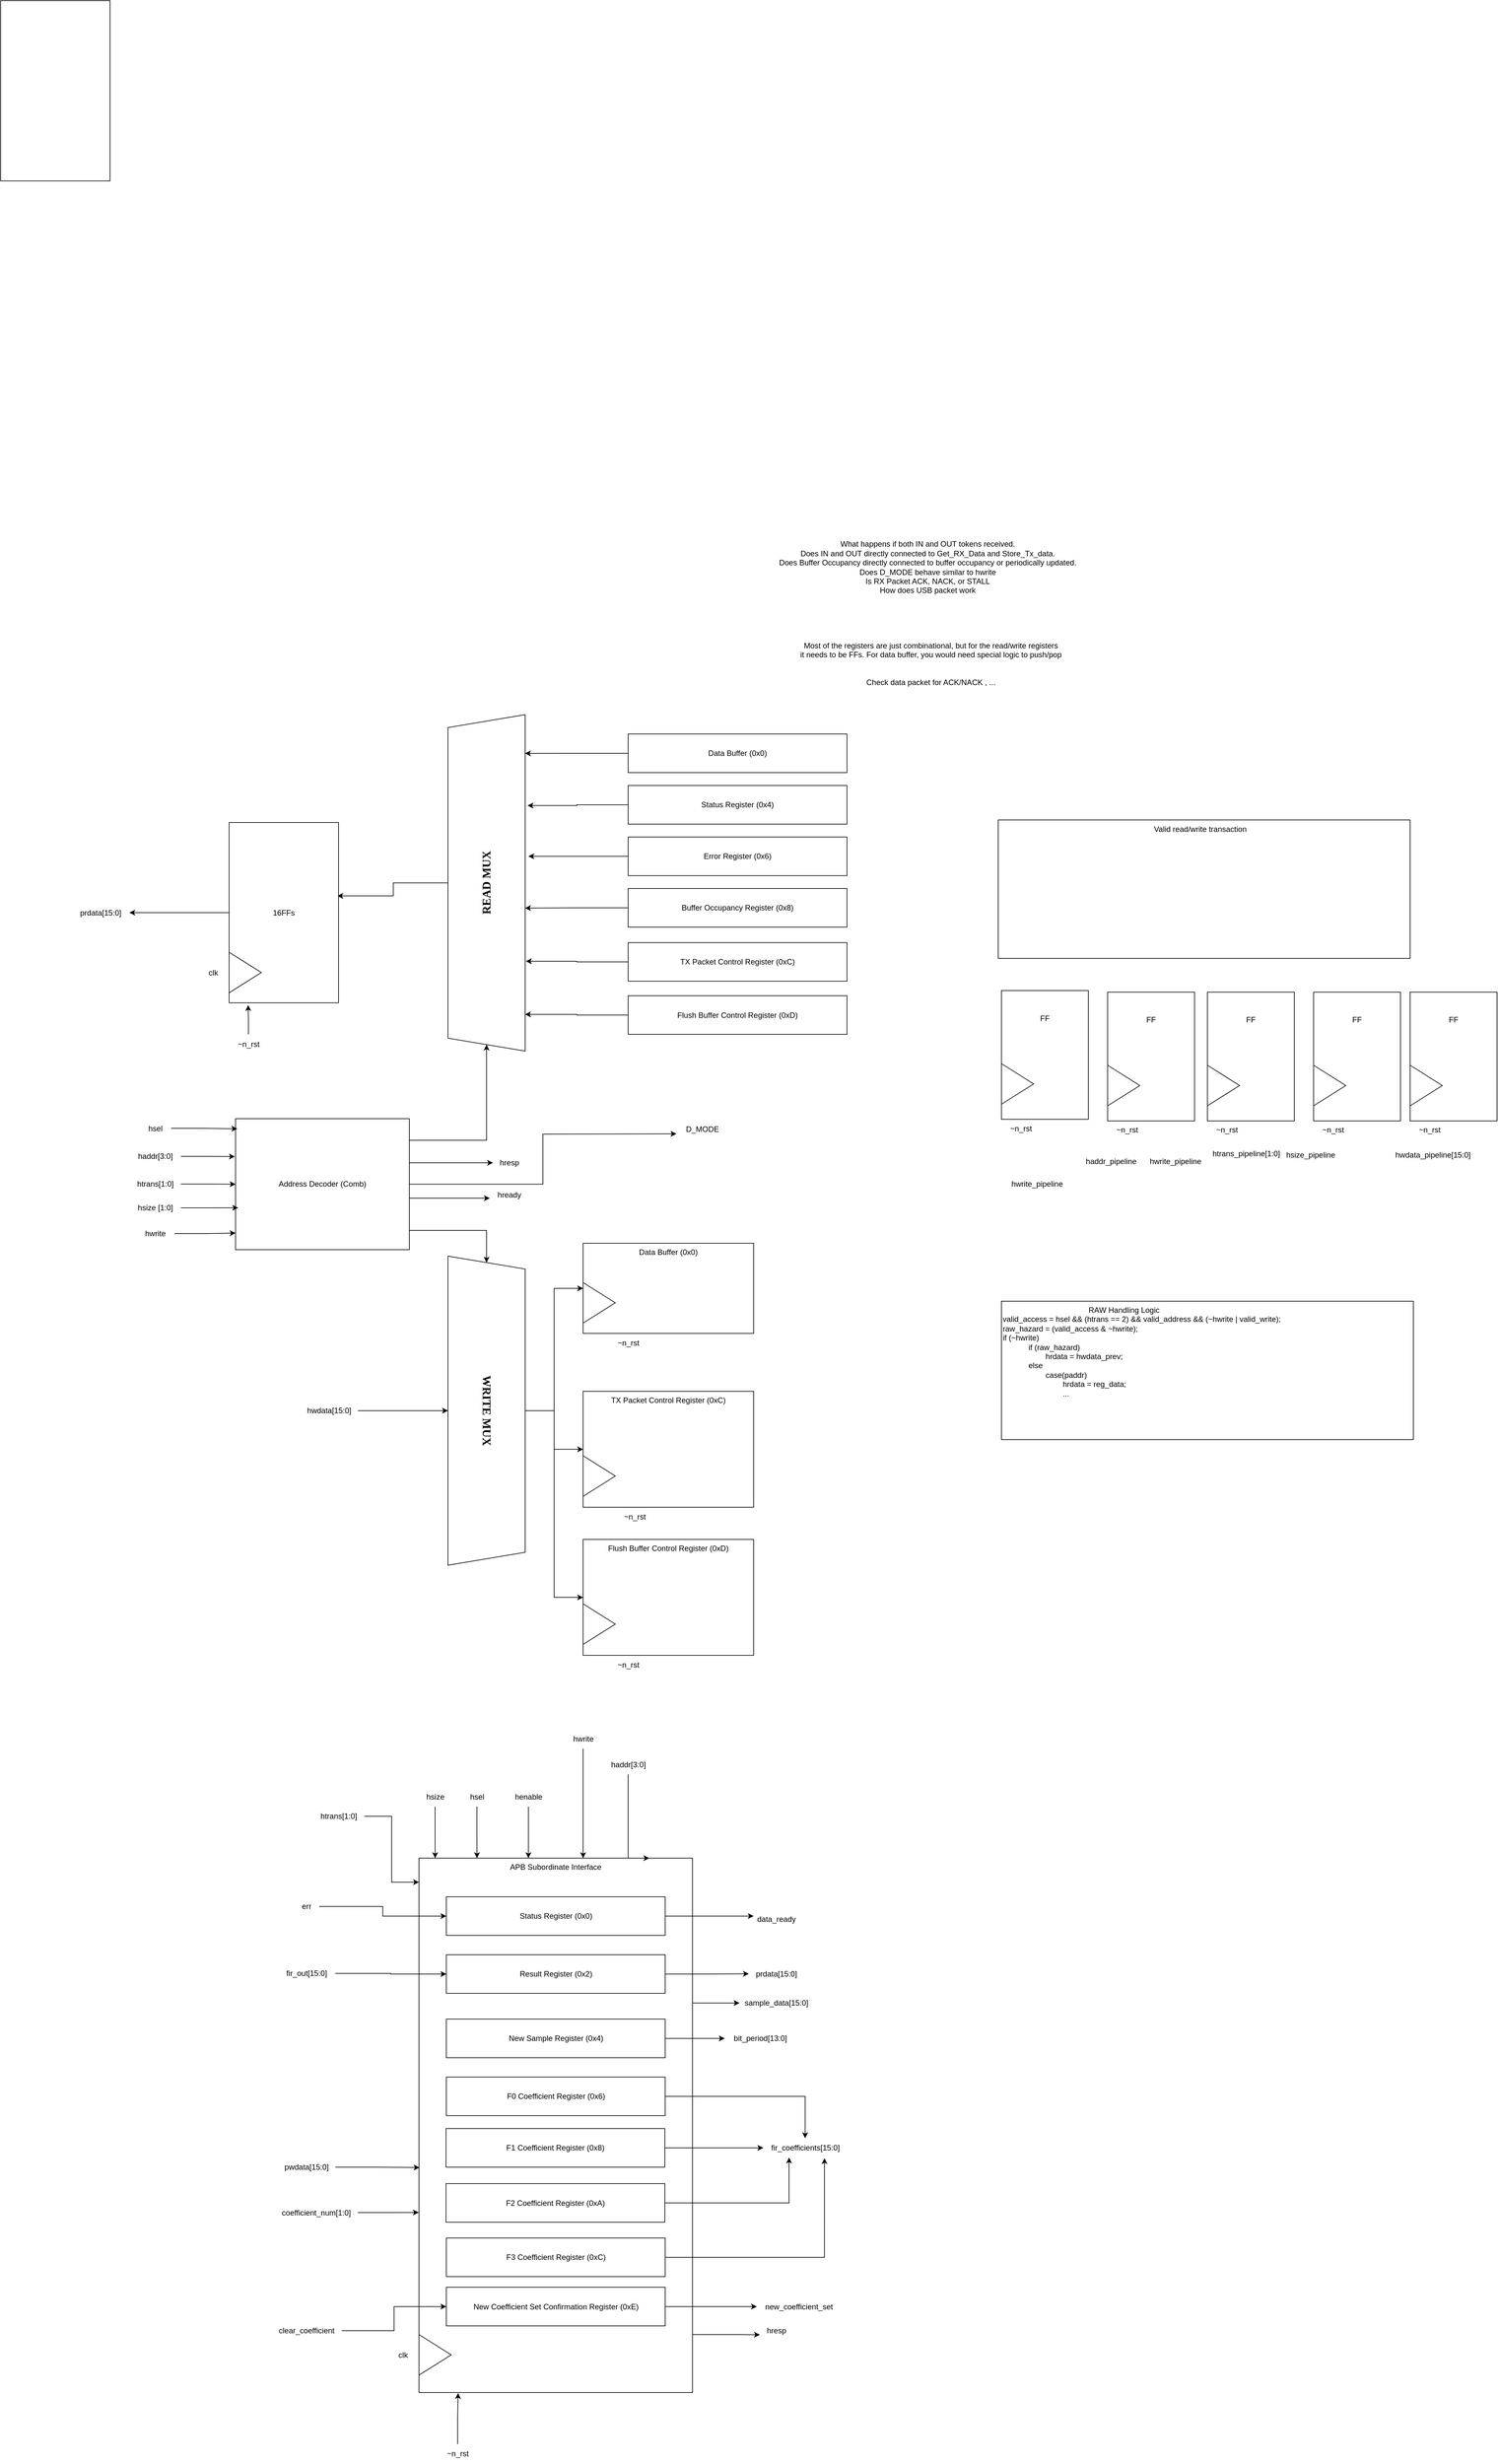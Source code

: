 <mxfile version="26.1.3">
  <diagram name="Page-1" id="CIUqX_opJBH0Y3FECrZX">
    <mxGraphModel dx="4597" dy="3336" grid="1" gridSize="10" guides="1" tooltips="1" connect="1" arrows="1" fold="1" page="1" pageScale="1" pageWidth="850" pageHeight="1100" math="0" shadow="0">
      <root>
        <mxCell id="0" />
        <mxCell id="1" parent="0" />
        <mxCell id="G8CcJ22ZuUgv6Y2YNMi4-1" value="clk" style="text;html=1;align=center;verticalAlign=middle;resizable=0;points=[];autosize=1;strokeColor=none;fillColor=none;" parent="1" vertex="1">
          <mxGeometry x="-1695" y="1971.5" width="40" height="30" as="geometry" />
        </mxCell>
        <mxCell id="G8CcJ22ZuUgv6Y2YNMi4-2" value="~n_rst" style="text;html=1;align=center;verticalAlign=middle;resizable=0;points=[];autosize=1;strokeColor=none;fillColor=none;" parent="1" vertex="1">
          <mxGeometry x="-1620" y="2125" width="60" height="30" as="geometry" />
        </mxCell>
        <mxCell id="G8CcJ22ZuUgv6Y2YNMi4-3" value="&lt;div&gt;APB Subordinate Interface&lt;/div&gt;" style="rounded=0;whiteSpace=wrap;html=1;align=center;verticalAlign=top;" parent="1" vertex="1">
          <mxGeometry x="-1650" y="1215" width="425" height="830" as="geometry" />
        </mxCell>
        <mxCell id="G8CcJ22ZuUgv6Y2YNMi4-4" value="" style="triangle;whiteSpace=wrap;html=1;" parent="1" vertex="1">
          <mxGeometry x="-1650" y="1955" width="50" height="63" as="geometry" />
        </mxCell>
        <mxCell id="G8CcJ22ZuUgv6Y2YNMi4-5" style="edgeStyle=orthogonalEdgeStyle;rounded=0;orthogonalLoop=1;jettySize=auto;html=1;entryX=0.143;entryY=1.001;entryDx=0;entryDy=0;entryPerimeter=0;" parent="1" source="G8CcJ22ZuUgv6Y2YNMi4-2" target="G8CcJ22ZuUgv6Y2YNMi4-3" edge="1">
          <mxGeometry relative="1" as="geometry" />
        </mxCell>
        <mxCell id="G8CcJ22ZuUgv6Y2YNMi4-6" value="Status Register (0x0)" style="rounded=0;whiteSpace=wrap;html=1;" parent="1" vertex="1">
          <mxGeometry x="-1607.5" y="1275" width="340" height="60" as="geometry" />
        </mxCell>
        <mxCell id="G8CcJ22ZuUgv6Y2YNMi4-7" value="Result Register (0x2)" style="rounded=0;whiteSpace=wrap;html=1;" parent="1" vertex="1">
          <mxGeometry x="-1607.5" y="1365" width="340" height="60" as="geometry" />
        </mxCell>
        <mxCell id="G8CcJ22ZuUgv6Y2YNMi4-8" style="edgeStyle=orthogonalEdgeStyle;rounded=0;orthogonalLoop=1;jettySize=auto;html=1;" parent="1" source="G8CcJ22ZuUgv6Y2YNMi4-9" target="G8CcJ22ZuUgv6Y2YNMi4-26" edge="1">
          <mxGeometry relative="1" as="geometry" />
        </mxCell>
        <mxCell id="G8CcJ22ZuUgv6Y2YNMi4-9" value="New Sample Register (0x4)" style="rounded=0;whiteSpace=wrap;html=1;" parent="1" vertex="1">
          <mxGeometry x="-1607.5" y="1465" width="340" height="60" as="geometry" />
        </mxCell>
        <mxCell id="G8CcJ22ZuUgv6Y2YNMi4-10" style="edgeStyle=orthogonalEdgeStyle;rounded=0;orthogonalLoop=1;jettySize=auto;html=1;" parent="1" source="G8CcJ22ZuUgv6Y2YNMi4-11" target="G8CcJ22ZuUgv6Y2YNMi4-27" edge="1">
          <mxGeometry relative="1" as="geometry" />
        </mxCell>
        <mxCell id="G8CcJ22ZuUgv6Y2YNMi4-11" value="F0 Coefficient Register (0x6)" style="rounded=0;whiteSpace=wrap;html=1;" parent="1" vertex="1">
          <mxGeometry x="-1607.5" y="1555" width="340" height="60" as="geometry" />
        </mxCell>
        <mxCell id="G8CcJ22ZuUgv6Y2YNMi4-12" style="edgeStyle=orthogonalEdgeStyle;rounded=0;orthogonalLoop=1;jettySize=auto;html=1;entryX=0;entryY=0.5;entryDx=0;entryDy=0;" parent="1" source="G8CcJ22ZuUgv6Y2YNMi4-13" target="G8CcJ22ZuUgv6Y2YNMi4-6" edge="1">
          <mxGeometry relative="1" as="geometry" />
        </mxCell>
        <mxCell id="G8CcJ22ZuUgv6Y2YNMi4-13" value="err" style="text;html=1;align=center;verticalAlign=middle;resizable=0;points=[];autosize=1;strokeColor=none;fillColor=none;" parent="1" vertex="1">
          <mxGeometry x="-1845" y="1275" width="40" height="30" as="geometry" />
        </mxCell>
        <mxCell id="G8CcJ22ZuUgv6Y2YNMi4-14" value="sample_data[15:0]" style="text;html=1;align=center;verticalAlign=middle;resizable=0;points=[];autosize=1;strokeColor=none;fillColor=none;" parent="1" vertex="1">
          <mxGeometry x="-1155" y="1425" width="120" height="30" as="geometry" />
        </mxCell>
        <mxCell id="G8CcJ22ZuUgv6Y2YNMi4-15" style="edgeStyle=orthogonalEdgeStyle;rounded=0;orthogonalLoop=1;jettySize=auto;html=1;entryX=0;entryY=0.5;entryDx=0;entryDy=0;" parent="1" source="G8CcJ22ZuUgv6Y2YNMi4-47" target="G8CcJ22ZuUgv6Y2YNMi4-7" edge="1">
          <mxGeometry relative="1" as="geometry">
            <mxPoint x="-1765" y="1410" as="sourcePoint" />
            <mxPoint x="-1685" y="1395" as="targetPoint" />
            <Array as="points" />
          </mxGeometry>
        </mxCell>
        <mxCell id="G8CcJ22ZuUgv6Y2YNMi4-16" value="hsel" style="text;html=1;align=center;verticalAlign=middle;resizable=0;points=[];autosize=1;strokeColor=none;fillColor=none;" parent="1" vertex="1">
          <mxGeometry x="-1585" y="1105" width="50" height="30" as="geometry" />
        </mxCell>
        <mxCell id="G8CcJ22ZuUgv6Y2YNMi4-17" value="haddr[3:0]" style="text;html=1;align=center;verticalAlign=middle;resizable=0;points=[];autosize=1;strokeColor=none;fillColor=none;" parent="1" vertex="1">
          <mxGeometry x="-1365" y="1055" width="80" height="30" as="geometry" />
        </mxCell>
        <mxCell id="G8CcJ22ZuUgv6Y2YNMi4-18" style="edgeStyle=orthogonalEdgeStyle;rounded=0;orthogonalLoop=1;jettySize=auto;html=1;" parent="1" source="G8CcJ22ZuUgv6Y2YNMi4-19" target="G8CcJ22ZuUgv6Y2YNMi4-3" edge="1">
          <mxGeometry relative="1" as="geometry">
            <Array as="points">
              <mxPoint x="-1480" y="1195" />
              <mxPoint x="-1480" y="1195" />
            </Array>
          </mxGeometry>
        </mxCell>
        <mxCell id="G8CcJ22ZuUgv6Y2YNMi4-19" value="henable" style="text;html=1;align=center;verticalAlign=middle;resizable=0;points=[];autosize=1;strokeColor=none;fillColor=none;" parent="1" vertex="1">
          <mxGeometry x="-1515" y="1105" width="70" height="30" as="geometry" />
        </mxCell>
        <mxCell id="G8CcJ22ZuUgv6Y2YNMi4-20" style="edgeStyle=orthogonalEdgeStyle;rounded=0;orthogonalLoop=1;jettySize=auto;html=1;" parent="1" source="G8CcJ22ZuUgv6Y2YNMi4-21" target="G8CcJ22ZuUgv6Y2YNMi4-3" edge="1">
          <mxGeometry relative="1" as="geometry">
            <Array as="points">
              <mxPoint x="-1395" y="1205" />
              <mxPoint x="-1395" y="1205" />
            </Array>
          </mxGeometry>
        </mxCell>
        <mxCell id="G8CcJ22ZuUgv6Y2YNMi4-21" value="hwrite" style="text;html=1;align=center;verticalAlign=middle;resizable=0;points=[];autosize=1;strokeColor=none;fillColor=none;" parent="1" vertex="1">
          <mxGeometry x="-1425" y="1015" width="60" height="30" as="geometry" />
        </mxCell>
        <mxCell id="G8CcJ22ZuUgv6Y2YNMi4-22" value="pwdata[15:0]" style="text;html=1;align=center;verticalAlign=middle;resizable=0;points=[];autosize=1;strokeColor=none;fillColor=none;" parent="1" vertex="1">
          <mxGeometry x="-1870" y="1680" width="90" height="30" as="geometry" />
        </mxCell>
        <mxCell id="G8CcJ22ZuUgv6Y2YNMi4-23" value="prdata[15:0]" style="text;html=1;align=center;verticalAlign=middle;resizable=0;points=[];autosize=1;strokeColor=none;fillColor=none;" parent="1" vertex="1">
          <mxGeometry x="-1140" y="1380" width="90" height="30" as="geometry" />
        </mxCell>
        <mxCell id="G8CcJ22ZuUgv6Y2YNMi4-24" value="hresp" style="text;html=1;align=center;verticalAlign=middle;resizable=0;points=[];autosize=1;strokeColor=none;fillColor=none;" parent="1" vertex="1">
          <mxGeometry x="-1120" y="1934" width="50" height="30" as="geometry" />
        </mxCell>
        <mxCell id="G8CcJ22ZuUgv6Y2YNMi4-25" value="data_ready" style="text;html=1;align=center;verticalAlign=middle;resizable=0;points=[];autosize=1;strokeColor=none;fillColor=none;" parent="1" vertex="1">
          <mxGeometry x="-1135" y="1295" width="80" height="30" as="geometry" />
        </mxCell>
        <mxCell id="G8CcJ22ZuUgv6Y2YNMi4-26" value="bit_period[13:0]" style="text;html=1;align=center;verticalAlign=middle;resizable=0;points=[];autosize=1;strokeColor=none;fillColor=none;" parent="1" vertex="1">
          <mxGeometry x="-1175" y="1480" width="110" height="30" as="geometry" />
        </mxCell>
        <mxCell id="G8CcJ22ZuUgv6Y2YNMi4-27" value="fir_coefficients[15:0]" style="text;html=1;align=center;verticalAlign=middle;resizable=0;points=[];autosize=1;strokeColor=none;fillColor=none;" parent="1" vertex="1">
          <mxGeometry x="-1115" y="1650" width="130" height="30" as="geometry" />
        </mxCell>
        <mxCell id="G8CcJ22ZuUgv6Y2YNMi4-28" style="edgeStyle=orthogonalEdgeStyle;rounded=0;orthogonalLoop=1;jettySize=auto;html=1;entryX=0.842;entryY=0;entryDx=0;entryDy=0;entryPerimeter=0;" parent="1" source="G8CcJ22ZuUgv6Y2YNMi4-17" target="G8CcJ22ZuUgv6Y2YNMi4-3" edge="1">
          <mxGeometry relative="1" as="geometry">
            <Array as="points">
              <mxPoint x="-1325" y="1215" />
            </Array>
          </mxGeometry>
        </mxCell>
        <mxCell id="G8CcJ22ZuUgv6Y2YNMi4-29" style="edgeStyle=orthogonalEdgeStyle;rounded=0;orthogonalLoop=1;jettySize=auto;html=1;entryX=0.212;entryY=0;entryDx=0;entryDy=0;entryPerimeter=0;" parent="1" source="G8CcJ22ZuUgv6Y2YNMi4-16" target="G8CcJ22ZuUgv6Y2YNMi4-3" edge="1">
          <mxGeometry relative="1" as="geometry" />
        </mxCell>
        <mxCell id="G8CcJ22ZuUgv6Y2YNMi4-30" style="edgeStyle=orthogonalEdgeStyle;rounded=0;orthogonalLoop=1;jettySize=auto;html=1;exitX=1;exitY=0.5;exitDx=0;exitDy=0;entryX=0.063;entryY=0.333;entryDx=0;entryDy=0;entryPerimeter=0;" parent="1" source="G8CcJ22ZuUgv6Y2YNMi4-6" target="G8CcJ22ZuUgv6Y2YNMi4-25" edge="1">
          <mxGeometry relative="1" as="geometry">
            <mxPoint x="-1267.5" y="1675" as="sourcePoint" />
          </mxGeometry>
        </mxCell>
        <mxCell id="G8CcJ22ZuUgv6Y2YNMi4-31" style="edgeStyle=orthogonalEdgeStyle;rounded=0;orthogonalLoop=1;jettySize=auto;html=1;exitX=1;exitY=1;exitDx=0;exitDy=0;entryX=-0.009;entryY=0.71;entryDx=0;entryDy=0;entryPerimeter=0;" parent="1" source="G8CcJ22ZuUgv6Y2YNMi4-3" target="G8CcJ22ZuUgv6Y2YNMi4-24" edge="1">
          <mxGeometry relative="1" as="geometry">
            <Array as="points">
              <mxPoint x="-1225" y="1955" />
              <mxPoint x="-1155" y="1955" />
            </Array>
          </mxGeometry>
        </mxCell>
        <mxCell id="G8CcJ22ZuUgv6Y2YNMi4-32" style="edgeStyle=orthogonalEdgeStyle;rounded=0;orthogonalLoop=1;jettySize=auto;html=1;exitX=1;exitY=0.5;exitDx=0;exitDy=0;entryX=0.028;entryY=0.486;entryDx=0;entryDy=0;entryPerimeter=0;" parent="1" source="G8CcJ22ZuUgv6Y2YNMi4-7" target="G8CcJ22ZuUgv6Y2YNMi4-23" edge="1">
          <mxGeometry relative="1" as="geometry" />
        </mxCell>
        <mxCell id="G8CcJ22ZuUgv6Y2YNMi4-33" style="edgeStyle=orthogonalEdgeStyle;rounded=0;orthogonalLoop=1;jettySize=auto;html=1;" parent="1" source="G8CcJ22ZuUgv6Y2YNMi4-34" target="G8CcJ22ZuUgv6Y2YNMi4-27" edge="1">
          <mxGeometry relative="1" as="geometry" />
        </mxCell>
        <mxCell id="G8CcJ22ZuUgv6Y2YNMi4-34" value="F1 Coefficient Register (0x8)" style="rounded=0;whiteSpace=wrap;html=1;" parent="1" vertex="1">
          <mxGeometry x="-1608" y="1635" width="340" height="60" as="geometry" />
        </mxCell>
        <mxCell id="G8CcJ22ZuUgv6Y2YNMi4-35" style="edgeStyle=orthogonalEdgeStyle;rounded=0;orthogonalLoop=1;jettySize=auto;html=1;" parent="1" source="G8CcJ22ZuUgv6Y2YNMi4-36" target="G8CcJ22ZuUgv6Y2YNMi4-27" edge="1">
          <mxGeometry relative="1" as="geometry">
            <mxPoint x="-1085" y="1685" as="targetPoint" />
            <Array as="points">
              <mxPoint x="-1075" y="1751" />
            </Array>
          </mxGeometry>
        </mxCell>
        <mxCell id="G8CcJ22ZuUgv6Y2YNMi4-36" value="F2 Coefficient Register (0xA)" style="rounded=0;whiteSpace=wrap;html=1;" parent="1" vertex="1">
          <mxGeometry x="-1608" y="1720.5" width="340" height="60" as="geometry" />
        </mxCell>
        <mxCell id="G8CcJ22ZuUgv6Y2YNMi4-37" value="F3 Coefficient Register (0xC)" style="rounded=0;whiteSpace=wrap;html=1;" parent="1" vertex="1">
          <mxGeometry x="-1607.5" y="1805" width="340" height="60" as="geometry" />
        </mxCell>
        <mxCell id="G8CcJ22ZuUgv6Y2YNMi4-38" style="edgeStyle=orthogonalEdgeStyle;rounded=0;orthogonalLoop=1;jettySize=auto;html=1;" parent="1" source="G8CcJ22ZuUgv6Y2YNMi4-39" target="G8CcJ22ZuUgv6Y2YNMi4-51" edge="1">
          <mxGeometry relative="1" as="geometry">
            <mxPoint x="-1135" y="1911.5" as="targetPoint" />
          </mxGeometry>
        </mxCell>
        <mxCell id="G8CcJ22ZuUgv6Y2YNMi4-39" value="New Coefficient Set Confirmation Register (0xE)" style="rounded=0;whiteSpace=wrap;html=1;" parent="1" vertex="1">
          <mxGeometry x="-1607.5" y="1881.5" width="340" height="60" as="geometry" />
        </mxCell>
        <mxCell id="G8CcJ22ZuUgv6Y2YNMi4-40" value="hsize" style="text;html=1;align=center;verticalAlign=middle;resizable=0;points=[];autosize=1;strokeColor=none;fillColor=none;" parent="1" vertex="1">
          <mxGeometry x="-1650" y="1105" width="50" height="30" as="geometry" />
        </mxCell>
        <mxCell id="G8CcJ22ZuUgv6Y2YNMi4-41" style="edgeStyle=orthogonalEdgeStyle;rounded=0;orthogonalLoop=1;jettySize=auto;html=1;entryX=0.059;entryY=0;entryDx=0;entryDy=0;entryPerimeter=0;" parent="1" source="G8CcJ22ZuUgv6Y2YNMi4-40" target="G8CcJ22ZuUgv6Y2YNMi4-3" edge="1">
          <mxGeometry relative="1" as="geometry" />
        </mxCell>
        <mxCell id="G8CcJ22ZuUgv6Y2YNMi4-42" value="htrans[1:0]" style="text;html=1;align=center;verticalAlign=middle;resizable=0;points=[];autosize=1;strokeColor=none;fillColor=none;" parent="1" vertex="1">
          <mxGeometry x="-1815" y="1135" width="80" height="30" as="geometry" />
        </mxCell>
        <mxCell id="G8CcJ22ZuUgv6Y2YNMi4-43" style="edgeStyle=orthogonalEdgeStyle;rounded=0;orthogonalLoop=1;jettySize=auto;html=1;entryX=0;entryY=0.045;entryDx=0;entryDy=0;entryPerimeter=0;" parent="1" source="G8CcJ22ZuUgv6Y2YNMi4-42" target="G8CcJ22ZuUgv6Y2YNMi4-3" edge="1">
          <mxGeometry relative="1" as="geometry" />
        </mxCell>
        <mxCell id="G8CcJ22ZuUgv6Y2YNMi4-46" style="edgeStyle=orthogonalEdgeStyle;rounded=0;orthogonalLoop=1;jettySize=auto;html=1;entryX=0.731;entryY=1.033;entryDx=0;entryDy=0;entryPerimeter=0;" parent="1" source="G8CcJ22ZuUgv6Y2YNMi4-37" target="G8CcJ22ZuUgv6Y2YNMi4-27" edge="1">
          <mxGeometry relative="1" as="geometry" />
        </mxCell>
        <mxCell id="G8CcJ22ZuUgv6Y2YNMi4-47" value="fir_out[15:0]" style="text;html=1;align=center;verticalAlign=middle;resizable=0;points=[];autosize=1;strokeColor=none;fillColor=none;" parent="1" vertex="1">
          <mxGeometry x="-1870" y="1379" width="90" height="30" as="geometry" />
        </mxCell>
        <mxCell id="G8CcJ22ZuUgv6Y2YNMi4-48" value="coefficient_num[1:0]" style="text;html=1;align=center;verticalAlign=middle;resizable=0;points=[];autosize=1;strokeColor=none;fillColor=none;" parent="1" vertex="1">
          <mxGeometry x="-1875" y="1750.5" width="130" height="30" as="geometry" />
        </mxCell>
        <mxCell id="G8CcJ22ZuUgv6Y2YNMi4-49" style="edgeStyle=orthogonalEdgeStyle;rounded=0;orthogonalLoop=1;jettySize=auto;html=1;entryX=0;entryY=0.5;entryDx=0;entryDy=0;" parent="1" source="G8CcJ22ZuUgv6Y2YNMi4-50" target="G8CcJ22ZuUgv6Y2YNMi4-39" edge="1">
          <mxGeometry relative="1" as="geometry" />
        </mxCell>
        <mxCell id="G8CcJ22ZuUgv6Y2YNMi4-50" value="clear_coefficient" style="text;html=1;align=center;verticalAlign=middle;resizable=0;points=[];autosize=1;strokeColor=none;fillColor=none;" parent="1" vertex="1">
          <mxGeometry x="-1880" y="1934" width="110" height="30" as="geometry" />
        </mxCell>
        <mxCell id="G8CcJ22ZuUgv6Y2YNMi4-51" value="new_coefficient_set" style="text;html=1;align=center;verticalAlign=middle;resizable=0;points=[];autosize=1;strokeColor=none;fillColor=none;" parent="1" vertex="1">
          <mxGeometry x="-1125" y="1896.5" width="130" height="30" as="geometry" />
        </mxCell>
        <mxCell id="G8CcJ22ZuUgv6Y2YNMi4-52" style="edgeStyle=orthogonalEdgeStyle;rounded=0;orthogonalLoop=1;jettySize=auto;html=1;entryX=-0.001;entryY=0.663;entryDx=0;entryDy=0;entryPerimeter=0;" parent="1" source="G8CcJ22ZuUgv6Y2YNMi4-48" target="G8CcJ22ZuUgv6Y2YNMi4-3" edge="1">
          <mxGeometry relative="1" as="geometry" />
        </mxCell>
        <mxCell id="G8CcJ22ZuUgv6Y2YNMi4-53" style="edgeStyle=orthogonalEdgeStyle;rounded=0;orthogonalLoop=1;jettySize=auto;html=1;entryX=0.002;entryY=0.579;entryDx=0;entryDy=0;entryPerimeter=0;" parent="1" source="G8CcJ22ZuUgv6Y2YNMi4-22" target="G8CcJ22ZuUgv6Y2YNMi4-3" edge="1">
          <mxGeometry relative="1" as="geometry" />
        </mxCell>
        <mxCell id="G8CcJ22ZuUgv6Y2YNMi4-54" style="edgeStyle=orthogonalEdgeStyle;rounded=0;orthogonalLoop=1;jettySize=auto;html=1;exitX=1;exitY=0.25;exitDx=0;exitDy=0;entryX=0.025;entryY=0.5;entryDx=0;entryDy=0;entryPerimeter=0;" parent="1" source="G8CcJ22ZuUgv6Y2YNMi4-3" target="G8CcJ22ZuUgv6Y2YNMi4-14" edge="1">
          <mxGeometry relative="1" as="geometry">
            <Array as="points">
              <mxPoint x="-1225" y="1440" />
            </Array>
          </mxGeometry>
        </mxCell>
        <mxCell id="G8CcJ22ZuUgv6Y2YNMi4-55" value="&lt;span style=&quot;white-space: pre;&quot;&gt;&#x9;&lt;/span&gt;&lt;span style=&quot;white-space: pre;&quot;&gt;&#x9;&lt;/span&gt;&lt;span style=&quot;white-space: pre;&quot;&gt;&#x9;&lt;/span&gt;&lt;span style=&quot;white-space: pre;&quot;&gt;&#x9;&lt;/span&gt;&lt;span style=&quot;white-space: pre;&quot;&gt;&#x9;&lt;/span&gt;RAW Handling Logic&lt;div&gt;valid_access = hsel &amp;amp;&amp;amp; (htrans == 2) &amp;amp;&amp;amp; valid_address &amp;amp;&amp;amp; (~hwrite | valid_write);&lt;/div&gt;&lt;div&gt;raw_hazard = (valid_access &amp;amp; ~hwrite);&lt;/div&gt;&lt;div&gt;if (~hwrite)&lt;/div&gt;&lt;blockquote style=&quot;margin: 0px 0px 0px 40px; border: medium; padding: 0px;&quot;&gt;&lt;div&gt;if (raw_hazard)&lt;/div&gt;&lt;div&gt;&lt;span style=&quot;white-space: pre;&quot;&gt;&#x9;&lt;/span&gt;hrdata = hwdata_prev;&lt;/div&gt;&lt;div&gt;else&amp;nbsp;&lt;/div&gt;&lt;div&gt;&lt;span style=&quot;white-space: pre;&quot;&gt;&#x9;&lt;/span&gt;case(paddr)&amp;nbsp;&lt;/div&gt;&lt;div&gt;&lt;span style=&quot;white-space: pre;&quot;&gt;&#x9;&lt;/span&gt;&lt;span style=&quot;white-space: pre;&quot;&gt;&#x9;&lt;/span&gt;hrdata = reg_data;&lt;br&gt;&lt;/div&gt;&lt;div&gt;&lt;span style=&quot;white-space: pre;&quot;&gt;&#x9;&lt;/span&gt;&lt;span style=&quot;white-space: pre;&quot;&gt;&#x9;&lt;/span&gt;...&lt;br&gt;&lt;/div&gt;&lt;/blockquote&gt;" style="rounded=0;whiteSpace=wrap;html=1;verticalAlign=top;align=left;" parent="1" vertex="1">
          <mxGeometry x="-745" y="350" width="640" height="215" as="geometry" />
        </mxCell>
        <mxCell id="G8CcJ22ZuUgv6Y2YNMi4-63" value="hwrite_pipeline" style="text;html=1;align=center;verticalAlign=middle;resizable=0;points=[];autosize=1;strokeColor=none;fillColor=none;" parent="1" vertex="1">
          <mxGeometry x="-740" y="153.25" width="100" height="30" as="geometry" />
        </mxCell>
        <mxCell id="G8CcJ22ZuUgv6Y2YNMi4-64" value="haddr_pipeline" style="text;html=1;align=center;verticalAlign=middle;resizable=0;points=[];autosize=1;strokeColor=none;fillColor=none;" parent="1" vertex="1">
          <mxGeometry x="-625" y="117.5" width="100" height="30" as="geometry" />
        </mxCell>
        <mxCell id="G8CcJ22ZuUgv6Y2YNMi4-66" value="hwdata[15:0]" style="text;html=1;align=center;verticalAlign=middle;resizable=0;points=[];autosize=1;strokeColor=none;fillColor=none;" parent="1" vertex="1">
          <mxGeometry x="-215" y="-212.5" width="90" height="30" as="geometry" />
        </mxCell>
        <mxCell id="G8CcJ22ZuUgv6Y2YNMi4-68" value="hwdata_pipeline[15:0]" style="text;html=1;align=center;verticalAlign=middle;resizable=0;points=[];autosize=1;strokeColor=none;fillColor=none;" parent="1" vertex="1">
          <mxGeometry x="-145" y="107.5" width="140" height="30" as="geometry" />
        </mxCell>
        <mxCell id="G8CcJ22ZuUgv6Y2YNMi4-69" value="hsel" style="text;html=1;align=center;verticalAlign=middle;resizable=0;points=[];autosize=1;strokeColor=none;fillColor=none;" parent="1" vertex="1">
          <mxGeometry x="-675" y="-242.5" width="50" height="30" as="geometry" />
        </mxCell>
        <mxCell id="G8CcJ22ZuUgv6Y2YNMi4-71" value="haddr[3:0]" style="text;html=1;align=center;verticalAlign=middle;resizable=0;points=[];autosize=1;strokeColor=none;fillColor=none;" parent="1" vertex="1">
          <mxGeometry x="-625" y="-234.5" width="80" height="30" as="geometry" />
        </mxCell>
        <mxCell id="G8CcJ22ZuUgv6Y2YNMi4-72" value="hwrite" style="text;html=1;align=center;verticalAlign=middle;resizable=0;points=[];autosize=1;strokeColor=none;fillColor=none;" parent="1" vertex="1">
          <mxGeometry x="-515" y="-234.5" width="60" height="30" as="geometry" />
        </mxCell>
        <mxCell id="G8CcJ22ZuUgv6Y2YNMi4-73" value="hsize" style="text;html=1;align=center;verticalAlign=middle;resizable=0;points=[];autosize=1;strokeColor=none;fillColor=none;" parent="1" vertex="1">
          <mxGeometry x="-455" y="-234.5" width="50" height="30" as="geometry" />
        </mxCell>
        <mxCell id="G8CcJ22ZuUgv6Y2YNMi4-74" value="htrans[1:0]" style="text;html=1;align=center;verticalAlign=middle;resizable=0;points=[];autosize=1;strokeColor=none;fillColor=none;" parent="1" vertex="1">
          <mxGeometry x="-415" y="-234.5" width="80" height="30" as="geometry" />
        </mxCell>
        <mxCell id="G8CcJ22ZuUgv6Y2YNMi4-79" value="hwrite_pipeline" style="text;html=1;align=center;verticalAlign=middle;resizable=0;points=[];autosize=1;strokeColor=none;fillColor=none;" parent="1" vertex="1">
          <mxGeometry x="-525" y="117.5" width="100" height="30" as="geometry" />
        </mxCell>
        <mxCell id="G8CcJ22ZuUgv6Y2YNMi4-80" value="htrans_pipeline[1:0]" style="text;html=1;align=center;verticalAlign=middle;resizable=0;points=[];autosize=1;strokeColor=none;fillColor=none;" parent="1" vertex="1">
          <mxGeometry x="-430" y="105.5" width="130" height="30" as="geometry" />
        </mxCell>
        <mxCell id="G8CcJ22ZuUgv6Y2YNMi4-82" value="hsize_pipeline" style="text;html=1;align=center;verticalAlign=middle;resizable=0;points=[];autosize=1;strokeColor=none;fillColor=none;" parent="1" vertex="1">
          <mxGeometry x="-315" y="107.5" width="100" height="30" as="geometry" />
        </mxCell>
        <mxCell id="QHRbs6eN2zpw3UnOuxiN-14" style="edgeStyle=orthogonalEdgeStyle;rounded=0;orthogonalLoop=1;jettySize=auto;html=1;entryX=0;entryY=0.5;entryDx=0;entryDy=0;" parent="1" source="QHRbs6eN2zpw3UnOuxiN-1" target="QHRbs6eN2zpw3UnOuxiN-17" edge="1">
          <mxGeometry relative="1" as="geometry">
            <mxPoint x="-1550" y="56.5" as="targetPoint" />
            <Array as="points">
              <mxPoint x="-1545" y="100" />
            </Array>
          </mxGeometry>
        </mxCell>
        <mxCell id="QHRbs6eN2zpw3UnOuxiN-15" style="edgeStyle=orthogonalEdgeStyle;rounded=0;orthogonalLoop=1;jettySize=auto;html=1;exitX=1;exitY=0.75;exitDx=0;exitDy=0;entryX=0;entryY=0.5;entryDx=0;entryDy=0;" parent="1" source="QHRbs6eN2zpw3UnOuxiN-1" target="QHRbs6eN2zpw3UnOuxiN-59" edge="1">
          <mxGeometry relative="1" as="geometry">
            <mxPoint x="-1550" y="246.5" as="targetPoint" />
            <Array as="points">
              <mxPoint x="-1665" y="240" />
              <mxPoint x="-1545" y="240" />
            </Array>
          </mxGeometry>
        </mxCell>
        <mxCell id="QHRbs6eN2zpw3UnOuxiN-103" style="edgeStyle=orthogonalEdgeStyle;rounded=0;orthogonalLoop=1;jettySize=auto;html=1;exitX=1;exitY=0.25;exitDx=0;exitDy=0;" parent="1" source="QHRbs6eN2zpw3UnOuxiN-1" target="QHRbs6eN2zpw3UnOuxiN-105" edge="1">
          <mxGeometry relative="1" as="geometry">
            <mxPoint x="-1480" y="116.824" as="targetPoint" />
            <Array as="points">
              <mxPoint x="-1665" y="135" />
            </Array>
          </mxGeometry>
        </mxCell>
        <mxCell id="QHRbs6eN2zpw3UnOuxiN-104" style="edgeStyle=orthogonalEdgeStyle;rounded=0;orthogonalLoop=1;jettySize=auto;html=1;exitX=1;exitY=0.75;exitDx=0;exitDy=0;" parent="1" source="QHRbs6eN2zpw3UnOuxiN-1" target="QHRbs6eN2zpw3UnOuxiN-106" edge="1">
          <mxGeometry relative="1" as="geometry">
            <mxPoint x="-1470" y="219.176" as="targetPoint" />
            <Array as="points">
              <mxPoint x="-1665" y="190" />
            </Array>
          </mxGeometry>
        </mxCell>
        <mxCell id="QHRbs6eN2zpw3UnOuxiN-107" style="edgeStyle=orthogonalEdgeStyle;rounded=0;orthogonalLoop=1;jettySize=auto;html=1;" parent="1" source="QHRbs6eN2zpw3UnOuxiN-1" edge="1">
          <mxGeometry relative="1" as="geometry">
            <mxPoint x="-1250" y="90" as="targetPoint" />
          </mxGeometry>
        </mxCell>
        <mxCell id="QHRbs6eN2zpw3UnOuxiN-1" value="Address Decoder (Comb)" style="whiteSpace=wrap;html=1;" parent="1" vertex="1">
          <mxGeometry x="-1935" y="66.5" width="270" height="203.5" as="geometry" />
        </mxCell>
        <mxCell id="QHRbs6eN2zpw3UnOuxiN-2" value="haddr[3:0]" style="text;html=1;align=center;verticalAlign=middle;resizable=0;points=[];autosize=1;strokeColor=none;fillColor=none;" parent="1" vertex="1">
          <mxGeometry x="-2100" y="110" width="80" height="30" as="geometry" />
        </mxCell>
        <mxCell id="QHRbs6eN2zpw3UnOuxiN-4" value="hsize [1:0]" style="text;html=1;align=center;verticalAlign=middle;resizable=0;points=[];autosize=1;strokeColor=none;fillColor=none;" parent="1" vertex="1">
          <mxGeometry x="-2100" y="190" width="80" height="30" as="geometry" />
        </mxCell>
        <mxCell id="QHRbs6eN2zpw3UnOuxiN-99" style="edgeStyle=orthogonalEdgeStyle;rounded=0;orthogonalLoop=1;jettySize=auto;html=1;" parent="1" source="QHRbs6eN2zpw3UnOuxiN-5" target="QHRbs6eN2zpw3UnOuxiN-1" edge="1">
          <mxGeometry relative="1" as="geometry" />
        </mxCell>
        <mxCell id="QHRbs6eN2zpw3UnOuxiN-5" value="htrans[1:0]" style="text;html=1;align=center;verticalAlign=middle;resizable=0;points=[];autosize=1;strokeColor=none;fillColor=none;" parent="1" vertex="1">
          <mxGeometry x="-2100" y="153" width="80" height="30" as="geometry" />
        </mxCell>
        <mxCell id="QHRbs6eN2zpw3UnOuxiN-6" value="hsel" style="text;html=1;align=center;verticalAlign=middle;resizable=0;points=[];autosize=1;strokeColor=none;fillColor=none;" parent="1" vertex="1">
          <mxGeometry x="-2085" y="66.5" width="50" height="30" as="geometry" />
        </mxCell>
        <mxCell id="QHRbs6eN2zpw3UnOuxiN-7" value="hwrite" style="text;html=1;align=center;verticalAlign=middle;resizable=0;points=[];autosize=1;strokeColor=none;fillColor=none;" parent="1" vertex="1">
          <mxGeometry x="-2090" y="230" width="60" height="30" as="geometry" />
        </mxCell>
        <mxCell id="QHRbs6eN2zpw3UnOuxiN-36" style="edgeStyle=orthogonalEdgeStyle;rounded=0;orthogonalLoop=1;jettySize=auto;html=1;entryX=0.989;entryY=0.407;entryDx=0;entryDy=0;entryPerimeter=0;" parent="1" source="QHRbs6eN2zpw3UnOuxiN-17" target="QHRbs6eN2zpw3UnOuxiN-49" edge="1">
          <mxGeometry relative="1" as="geometry">
            <mxPoint x="-1770" y="-278.5" as="targetPoint" />
          </mxGeometry>
        </mxCell>
        <mxCell id="QHRbs6eN2zpw3UnOuxiN-17" value="READ MUX" style="shape=trapezoid;perimeter=trapezoidPerimeter;whiteSpace=wrap;html=1;fixedSize=1;rotation=-90;fontSize=18;fontStyle=1;fontFamily=Verdana;" parent="1" vertex="1">
          <mxGeometry x="-1806.25" y="-359.75" width="522.5" height="120" as="geometry" />
        </mxCell>
        <mxCell id="QHRbs6eN2zpw3UnOuxiN-18" value="Data Buffer (0x0)" style="rounded=0;whiteSpace=wrap;html=1;" parent="1" vertex="1">
          <mxGeometry x="-1325" y="-531" width="340" height="60" as="geometry" />
        </mxCell>
        <mxCell id="QHRbs6eN2zpw3UnOuxiN-19" value="Status Register (0x4)" style="rounded=0;whiteSpace=wrap;html=1;" parent="1" vertex="1">
          <mxGeometry x="-1325" y="-451" width="340" height="60" as="geometry" />
        </mxCell>
        <mxCell id="QHRbs6eN2zpw3UnOuxiN-87" style="edgeStyle=orthogonalEdgeStyle;rounded=0;orthogonalLoop=1;jettySize=auto;html=1;" parent="1" source="QHRbs6eN2zpw3UnOuxiN-20" edge="1">
          <mxGeometry relative="1" as="geometry">
            <mxPoint x="-1480" y="-341" as="targetPoint" />
          </mxGeometry>
        </mxCell>
        <mxCell id="QHRbs6eN2zpw3UnOuxiN-20" value="Error Register (0x6)" style="rounded=0;whiteSpace=wrap;html=1;" parent="1" vertex="1">
          <mxGeometry x="-1325" y="-371" width="340" height="60" as="geometry" />
        </mxCell>
        <mxCell id="QHRbs6eN2zpw3UnOuxiN-21" value="Buffer Occupancy Register (0x8)" style="rounded=0;whiteSpace=wrap;html=1;" parent="1" vertex="1">
          <mxGeometry x="-1325" y="-291" width="340" height="60" as="geometry" />
        </mxCell>
        <mxCell id="QHRbs6eN2zpw3UnOuxiN-24" value="TX Packet Control Register (0xC)" style="rounded=0;whiteSpace=wrap;html=1;" parent="1" vertex="1">
          <mxGeometry x="-1325" y="-207" width="340" height="60" as="geometry" />
        </mxCell>
        <mxCell id="QHRbs6eN2zpw3UnOuxiN-25" value="Flush Buffer Control Register (0xD)" style="rounded=0;whiteSpace=wrap;html=1;" parent="1" vertex="1">
          <mxGeometry x="-1325" y="-124.5" width="340" height="60" as="geometry" />
        </mxCell>
        <mxCell id="QHRbs6eN2zpw3UnOuxiN-56" style="edgeStyle=orthogonalEdgeStyle;rounded=0;orthogonalLoop=1;jettySize=auto;html=1;" parent="1" source="QHRbs6eN2zpw3UnOuxiN-49" target="QHRbs6eN2zpw3UnOuxiN-57" edge="1">
          <mxGeometry relative="1" as="geometry">
            <mxPoint x="-2100" y="-253.5" as="targetPoint" />
          </mxGeometry>
        </mxCell>
        <mxCell id="QHRbs6eN2zpw3UnOuxiN-49" value="16FFs" style="whiteSpace=wrap;html=1;" parent="1" vertex="1">
          <mxGeometry x="-1945" y="-393.5" width="170" height="280" as="geometry" />
        </mxCell>
        <mxCell id="QHRbs6eN2zpw3UnOuxiN-50" value="clk" style="text;html=1;align=center;verticalAlign=middle;resizable=0;points=[];autosize=1;strokeColor=none;fillColor=none;" parent="1" vertex="1">
          <mxGeometry x="-1990" y="-175.5" width="40" height="30" as="geometry" />
        </mxCell>
        <mxCell id="QHRbs6eN2zpw3UnOuxiN-51" value="~n_rst" style="text;html=1;align=center;verticalAlign=middle;resizable=0;points=[];autosize=1;strokeColor=none;fillColor=none;" parent="1" vertex="1">
          <mxGeometry x="-1945" y="-64.5" width="60" height="30" as="geometry" />
        </mxCell>
        <mxCell id="QHRbs6eN2zpw3UnOuxiN-52" value="" style="triangle;whiteSpace=wrap;html=1;" parent="1" vertex="1">
          <mxGeometry x="-1945" y="-192" width="50" height="63" as="geometry" />
        </mxCell>
        <mxCell id="QHRbs6eN2zpw3UnOuxiN-54" value="" style="whiteSpace=wrap;html=1;" parent="1" vertex="1">
          <mxGeometry x="-2300" y="-1670" width="170" height="280" as="geometry" />
        </mxCell>
        <mxCell id="QHRbs6eN2zpw3UnOuxiN-55" style="edgeStyle=orthogonalEdgeStyle;rounded=0;orthogonalLoop=1;jettySize=auto;html=1;entryX=0.174;entryY=1.013;entryDx=0;entryDy=0;entryPerimeter=0;" parent="1" source="QHRbs6eN2zpw3UnOuxiN-51" target="QHRbs6eN2zpw3UnOuxiN-49" edge="1">
          <mxGeometry relative="1" as="geometry" />
        </mxCell>
        <mxCell id="QHRbs6eN2zpw3UnOuxiN-57" value="prdata[15:0]" style="text;html=1;align=center;verticalAlign=middle;resizable=0;points=[];autosize=1;strokeColor=none;fillColor=none;" parent="1" vertex="1">
          <mxGeometry x="-2190" y="-268.5" width="90" height="30" as="geometry" />
        </mxCell>
        <mxCell id="QHRbs6eN2zpw3UnOuxiN-94" style="edgeStyle=orthogonalEdgeStyle;rounded=0;orthogonalLoop=1;jettySize=auto;html=1;entryX=0;entryY=0.5;entryDx=0;entryDy=0;" parent="1" source="QHRbs6eN2zpw3UnOuxiN-59" target="QHRbs6eN2zpw3UnOuxiN-91" edge="1">
          <mxGeometry relative="1" as="geometry" />
        </mxCell>
        <mxCell id="QHRbs6eN2zpw3UnOuxiN-95" style="edgeStyle=orthogonalEdgeStyle;rounded=0;orthogonalLoop=1;jettySize=auto;html=1;entryX=0;entryY=0.5;entryDx=0;entryDy=0;" parent="1" source="QHRbs6eN2zpw3UnOuxiN-59" target="QHRbs6eN2zpw3UnOuxiN-92" edge="1">
          <mxGeometry relative="1" as="geometry" />
        </mxCell>
        <mxCell id="QHRbs6eN2zpw3UnOuxiN-96" style="edgeStyle=orthogonalEdgeStyle;rounded=0;orthogonalLoop=1;jettySize=auto;html=1;entryX=0;entryY=0.5;entryDx=0;entryDy=0;" parent="1" source="QHRbs6eN2zpw3UnOuxiN-59" target="QHRbs6eN2zpw3UnOuxiN-93" edge="1">
          <mxGeometry relative="1" as="geometry" />
        </mxCell>
        <mxCell id="QHRbs6eN2zpw3UnOuxiN-59" value="WRITE MUX" style="shape=trapezoid;perimeter=trapezoidPerimeter;whiteSpace=wrap;html=1;fixedSize=1;rotation=90;fontSize=18;fontStyle=1;fontFamily=Verdana;" parent="1" vertex="1">
          <mxGeometry x="-1785" y="460" width="480" height="120" as="geometry" />
        </mxCell>
        <mxCell id="QHRbs6eN2zpw3UnOuxiN-77" style="edgeStyle=orthogonalEdgeStyle;rounded=0;orthogonalLoop=1;jettySize=auto;html=1;entryX=0.5;entryY=1;entryDx=0;entryDy=0;" parent="1" source="QHRbs6eN2zpw3UnOuxiN-76" target="QHRbs6eN2zpw3UnOuxiN-59" edge="1">
          <mxGeometry relative="1" as="geometry" />
        </mxCell>
        <mxCell id="QHRbs6eN2zpw3UnOuxiN-76" value="hwdata[15:0]" style="text;html=1;align=center;verticalAlign=middle;resizable=0;points=[];autosize=1;strokeColor=none;fillColor=none;" parent="1" vertex="1">
          <mxGeometry x="-1835" y="505" width="90" height="30" as="geometry" />
        </mxCell>
        <mxCell id="QHRbs6eN2zpw3UnOuxiN-85" style="edgeStyle=orthogonalEdgeStyle;rounded=0;orthogonalLoop=1;jettySize=auto;html=1;entryX=0.885;entryY=0.998;entryDx=0;entryDy=0;entryPerimeter=0;" parent="1" source="QHRbs6eN2zpw3UnOuxiN-18" target="QHRbs6eN2zpw3UnOuxiN-17" edge="1">
          <mxGeometry relative="1" as="geometry" />
        </mxCell>
        <mxCell id="QHRbs6eN2zpw3UnOuxiN-86" style="edgeStyle=orthogonalEdgeStyle;rounded=0;orthogonalLoop=1;jettySize=auto;html=1;entryX=0.73;entryY=1.031;entryDx=0;entryDy=0;entryPerimeter=0;" parent="1" source="QHRbs6eN2zpw3UnOuxiN-19" target="QHRbs6eN2zpw3UnOuxiN-17" edge="1">
          <mxGeometry relative="1" as="geometry" />
        </mxCell>
        <mxCell id="QHRbs6eN2zpw3UnOuxiN-88" style="edgeStyle=orthogonalEdgeStyle;rounded=0;orthogonalLoop=1;jettySize=auto;html=1;entryX=0.425;entryY=0.998;entryDx=0;entryDy=0;entryPerimeter=0;" parent="1" source="QHRbs6eN2zpw3UnOuxiN-21" target="QHRbs6eN2zpw3UnOuxiN-17" edge="1">
          <mxGeometry relative="1" as="geometry" />
        </mxCell>
        <mxCell id="QHRbs6eN2zpw3UnOuxiN-89" style="edgeStyle=orthogonalEdgeStyle;rounded=0;orthogonalLoop=1;jettySize=auto;html=1;entryX=0.267;entryY=1.009;entryDx=0;entryDy=0;entryPerimeter=0;" parent="1" source="QHRbs6eN2zpw3UnOuxiN-24" target="QHRbs6eN2zpw3UnOuxiN-17" edge="1">
          <mxGeometry relative="1" as="geometry" />
        </mxCell>
        <mxCell id="QHRbs6eN2zpw3UnOuxiN-90" style="edgeStyle=orthogonalEdgeStyle;rounded=0;orthogonalLoop=1;jettySize=auto;html=1;entryX=0.109;entryY=0.998;entryDx=0;entryDy=0;entryPerimeter=0;" parent="1" source="QHRbs6eN2zpw3UnOuxiN-25" target="QHRbs6eN2zpw3UnOuxiN-17" edge="1">
          <mxGeometry relative="1" as="geometry" />
        </mxCell>
        <mxCell id="QHRbs6eN2zpw3UnOuxiN-91" value="Data Buffer (0x0)" style="rounded=0;whiteSpace=wrap;html=1;verticalAlign=top;" parent="1" vertex="1">
          <mxGeometry x="-1395" y="260" width="265" height="140" as="geometry" />
        </mxCell>
        <mxCell id="QHRbs6eN2zpw3UnOuxiN-92" value="TX Packet Control Register (0xC)" style="rounded=0;whiteSpace=wrap;html=1;verticalAlign=top;" parent="1" vertex="1">
          <mxGeometry x="-1395" y="490" width="265" height="180" as="geometry" />
        </mxCell>
        <mxCell id="QHRbs6eN2zpw3UnOuxiN-93" value="Flush Buffer Control Register (0xD)" style="rounded=0;whiteSpace=wrap;html=1;verticalAlign=top;" parent="1" vertex="1">
          <mxGeometry x="-1395" y="720" width="265" height="180" as="geometry" />
        </mxCell>
        <mxCell id="QHRbs6eN2zpw3UnOuxiN-97" style="edgeStyle=orthogonalEdgeStyle;rounded=0;orthogonalLoop=1;jettySize=auto;html=1;entryX=0.01;entryY=0.077;entryDx=0;entryDy=0;entryPerimeter=0;" parent="1" source="QHRbs6eN2zpw3UnOuxiN-6" target="QHRbs6eN2zpw3UnOuxiN-1" edge="1">
          <mxGeometry relative="1" as="geometry" />
        </mxCell>
        <mxCell id="QHRbs6eN2zpw3UnOuxiN-98" style="edgeStyle=orthogonalEdgeStyle;rounded=0;orthogonalLoop=1;jettySize=auto;html=1;entryX=-0.004;entryY=0.289;entryDx=0;entryDy=0;entryPerimeter=0;" parent="1" source="QHRbs6eN2zpw3UnOuxiN-2" target="QHRbs6eN2zpw3UnOuxiN-1" edge="1">
          <mxGeometry relative="1" as="geometry" />
        </mxCell>
        <mxCell id="QHRbs6eN2zpw3UnOuxiN-100" style="edgeStyle=orthogonalEdgeStyle;rounded=0;orthogonalLoop=1;jettySize=auto;html=1;entryX=0.015;entryY=0.68;entryDx=0;entryDy=0;entryPerimeter=0;" parent="1" source="QHRbs6eN2zpw3UnOuxiN-4" target="QHRbs6eN2zpw3UnOuxiN-1" edge="1">
          <mxGeometry relative="1" as="geometry" />
        </mxCell>
        <mxCell id="QHRbs6eN2zpw3UnOuxiN-101" style="edgeStyle=orthogonalEdgeStyle;rounded=0;orthogonalLoop=1;jettySize=auto;html=1;entryX=0;entryY=0.873;entryDx=0;entryDy=0;entryPerimeter=0;" parent="1" source="QHRbs6eN2zpw3UnOuxiN-7" target="QHRbs6eN2zpw3UnOuxiN-1" edge="1">
          <mxGeometry relative="1" as="geometry" />
        </mxCell>
        <mxCell id="QHRbs6eN2zpw3UnOuxiN-105" value="hresp" style="text;html=1;align=center;verticalAlign=middle;resizable=0;points=[];autosize=1;strokeColor=none;fillColor=none;" parent="1" vertex="1">
          <mxGeometry x="-1535" y="120" width="50" height="30" as="geometry" />
        </mxCell>
        <mxCell id="QHRbs6eN2zpw3UnOuxiN-106" value="hready" style="text;html=1;align=center;verticalAlign=middle;resizable=0;points=[];autosize=1;strokeColor=none;fillColor=none;" parent="1" vertex="1">
          <mxGeometry x="-1540" y="170" width="60" height="30" as="geometry" />
        </mxCell>
        <mxCell id="QHRbs6eN2zpw3UnOuxiN-108" value="D_MODE" style="text;html=1;align=center;verticalAlign=middle;resizable=0;points=[];autosize=1;strokeColor=none;fillColor=none;" parent="1" vertex="1">
          <mxGeometry x="-1245" y="68" width="70" height="30" as="geometry" />
        </mxCell>
        <mxCell id="FSMfBafoIfJvL1EwG2Og-1" value="What happens if both IN and OUT tokens received.&lt;div&gt;Does IN and OUT directly connected to Get_RX_Data and Store_Tx_data.&lt;br&gt;Does Buffer Occupancy directly connected to buffer occupancy or periodically updated.&lt;br&gt;Does D_MODE behave similar to hwrite&lt;/div&gt;&lt;div&gt;Is RX Packet ACK, NACK, or STALL&lt;/div&gt;&lt;div&gt;How does USB packet work&lt;/div&gt;" style="text;html=1;align=center;verticalAlign=middle;resizable=0;points=[];autosize=1;strokeColor=none;fillColor=none;" parent="1" vertex="1">
          <mxGeometry x="-1100" y="-840" width="480" height="100" as="geometry" />
        </mxCell>
        <mxCell id="UGpiMF6Xy7v_J2eOc4yS-1" value="" style="triangle;whiteSpace=wrap;html=1;" vertex="1" parent="1">
          <mxGeometry x="-1395" y="321" width="50" height="63" as="geometry" />
        </mxCell>
        <mxCell id="UGpiMF6Xy7v_J2eOc4yS-2" value="" style="triangle;whiteSpace=wrap;html=1;" vertex="1" parent="1">
          <mxGeometry x="-1395" y="590" width="50" height="63" as="geometry" />
        </mxCell>
        <mxCell id="UGpiMF6Xy7v_J2eOc4yS-3" value="~n_rst" style="text;html=1;align=center;verticalAlign=middle;resizable=0;points=[];autosize=1;strokeColor=none;fillColor=none;" vertex="1" parent="1">
          <mxGeometry x="-1355" y="400" width="60" height="30" as="geometry" />
        </mxCell>
        <mxCell id="UGpiMF6Xy7v_J2eOc4yS-4" value="~n_rst" style="text;html=1;align=center;verticalAlign=middle;resizable=0;points=[];autosize=1;strokeColor=none;fillColor=none;" vertex="1" parent="1">
          <mxGeometry x="-1345" y="670" width="60" height="30" as="geometry" />
        </mxCell>
        <mxCell id="UGpiMF6Xy7v_J2eOc4yS-5" value="" style="triangle;whiteSpace=wrap;html=1;" vertex="1" parent="1">
          <mxGeometry x="-1395" y="820" width="50" height="63" as="geometry" />
        </mxCell>
        <mxCell id="UGpiMF6Xy7v_J2eOc4yS-6" value="~n_rst" style="text;html=1;align=center;verticalAlign=middle;resizable=0;points=[];autosize=1;strokeColor=none;fillColor=none;" vertex="1" parent="1">
          <mxGeometry x="-1355" y="900" width="60" height="30" as="geometry" />
        </mxCell>
        <mxCell id="UGpiMF6Xy7v_J2eOc4yS-7" value="&lt;div&gt;Most of the registers are just combinational, but for the read/write registers&lt;/div&gt;&lt;div&gt;it needs to be FFs. For data buffer, you would need special logic to push/pop&lt;/div&gt;&lt;div&gt;&lt;br&gt;&lt;/div&gt;&lt;div&gt;&lt;br&gt;&lt;/div&gt;&lt;div&gt;Check data packet for ACK/NACK , ...&lt;/div&gt;" style="text;html=1;align=center;verticalAlign=middle;resizable=0;points=[];autosize=1;strokeColor=none;fillColor=none;" vertex="1" parent="1">
          <mxGeometry x="-1070" y="-685" width="430" height="90" as="geometry" />
        </mxCell>
        <mxCell id="UGpiMF6Xy7v_J2eOc4yS-9" value="" style="group" vertex="1" connectable="0" parent="1">
          <mxGeometry x="-745" y="-132.5" width="135" height="229" as="geometry" />
        </mxCell>
        <mxCell id="G8CcJ22ZuUgv6Y2YNMi4-58" value="&lt;span style=&quot;white-space: pre;&quot;&gt;&#x9;&lt;/span&gt;&lt;div&gt;&lt;span style=&quot;white-space: pre;&quot;&gt;&#x9;&lt;/span&gt;&lt;span style=&quot;white-space: pre;&quot;&gt;&#x9;&lt;/span&gt;&amp;nbsp; &amp;nbsp; &amp;nbsp; &amp;nbsp; &amp;nbsp; &amp;nbsp; &amp;nbsp; &amp;nbsp; &amp;nbsp; &amp;nbsp; &amp;nbsp; FF&lt;div&gt;&lt;span style=&quot;white-space: pre;&quot;&gt;&#x9;&lt;/span&gt;&lt;br&gt;&lt;/div&gt;&lt;/div&gt;" style="rounded=0;whiteSpace=wrap;html=1;verticalAlign=top;align=center;" parent="UGpiMF6Xy7v_J2eOc4yS-9" vertex="1">
          <mxGeometry width="135" height="200" as="geometry" />
        </mxCell>
        <mxCell id="G8CcJ22ZuUgv6Y2YNMi4-59" value="" style="triangle;whiteSpace=wrap;html=1;" parent="UGpiMF6Xy7v_J2eOc4yS-9" vertex="1">
          <mxGeometry y="113.5" width="50" height="63" as="geometry" />
        </mxCell>
        <mxCell id="G8CcJ22ZuUgv6Y2YNMi4-61" value="~n_rst" style="text;html=1;align=center;verticalAlign=middle;resizable=0;points=[];autosize=1;strokeColor=none;fillColor=none;" parent="UGpiMF6Xy7v_J2eOc4yS-9" vertex="1">
          <mxGeometry y="199" width="60" height="30" as="geometry" />
        </mxCell>
        <mxCell id="UGpiMF6Xy7v_J2eOc4yS-10" value="" style="group" vertex="1" connectable="0" parent="1">
          <mxGeometry x="-580" y="-130" width="135" height="229" as="geometry" />
        </mxCell>
        <mxCell id="UGpiMF6Xy7v_J2eOc4yS-11" value="&lt;span style=&quot;white-space: pre;&quot;&gt;&#x9;&lt;/span&gt;&lt;div&gt;&lt;span style=&quot;white-space: pre;&quot;&gt;&#x9;&lt;/span&gt;&lt;span style=&quot;white-space: pre;&quot;&gt;&#x9;&lt;/span&gt;&amp;nbsp; &amp;nbsp; &amp;nbsp; &amp;nbsp; &amp;nbsp; &amp;nbsp; &amp;nbsp; &amp;nbsp; &amp;nbsp; &amp;nbsp; &amp;nbsp; FF&lt;div&gt;&lt;span style=&quot;white-space: pre;&quot;&gt;&#x9;&lt;/span&gt;&lt;br&gt;&lt;/div&gt;&lt;/div&gt;" style="rounded=0;whiteSpace=wrap;html=1;verticalAlign=top;align=center;" vertex="1" parent="UGpiMF6Xy7v_J2eOc4yS-10">
          <mxGeometry width="135" height="200" as="geometry" />
        </mxCell>
        <mxCell id="UGpiMF6Xy7v_J2eOc4yS-12" value="" style="triangle;whiteSpace=wrap;html=1;" vertex="1" parent="UGpiMF6Xy7v_J2eOc4yS-10">
          <mxGeometry y="113.5" width="50" height="63" as="geometry" />
        </mxCell>
        <mxCell id="UGpiMF6Xy7v_J2eOc4yS-13" value="~n_rst" style="text;html=1;align=center;verticalAlign=middle;resizable=0;points=[];autosize=1;strokeColor=none;fillColor=none;" vertex="1" parent="UGpiMF6Xy7v_J2eOc4yS-10">
          <mxGeometry y="199" width="60" height="30" as="geometry" />
        </mxCell>
        <mxCell id="UGpiMF6Xy7v_J2eOc4yS-14" value="" style="group" vertex="1" connectable="0" parent="1">
          <mxGeometry x="-425" y="-130" width="135" height="229" as="geometry" />
        </mxCell>
        <mxCell id="UGpiMF6Xy7v_J2eOc4yS-15" value="&lt;span style=&quot;white-space: pre;&quot;&gt;&#x9;&lt;/span&gt;&lt;div&gt;&lt;span style=&quot;white-space: pre;&quot;&gt;&#x9;&lt;/span&gt;&lt;span style=&quot;white-space: pre;&quot;&gt;&#x9;&lt;/span&gt;&amp;nbsp; &amp;nbsp; &amp;nbsp; &amp;nbsp; &amp;nbsp; &amp;nbsp; &amp;nbsp; &amp;nbsp; &amp;nbsp; &amp;nbsp; &amp;nbsp; FF&lt;div&gt;&lt;span style=&quot;white-space: pre;&quot;&gt;&#x9;&lt;/span&gt;&lt;br&gt;&lt;/div&gt;&lt;/div&gt;" style="rounded=0;whiteSpace=wrap;html=1;verticalAlign=top;align=center;" vertex="1" parent="UGpiMF6Xy7v_J2eOc4yS-14">
          <mxGeometry width="135" height="200" as="geometry" />
        </mxCell>
        <mxCell id="UGpiMF6Xy7v_J2eOc4yS-16" value="" style="triangle;whiteSpace=wrap;html=1;" vertex="1" parent="UGpiMF6Xy7v_J2eOc4yS-14">
          <mxGeometry y="113.5" width="50" height="63" as="geometry" />
        </mxCell>
        <mxCell id="UGpiMF6Xy7v_J2eOc4yS-17" value="~n_rst" style="text;html=1;align=center;verticalAlign=middle;resizable=0;points=[];autosize=1;strokeColor=none;fillColor=none;" vertex="1" parent="UGpiMF6Xy7v_J2eOc4yS-14">
          <mxGeometry y="199" width="60" height="30" as="geometry" />
        </mxCell>
        <mxCell id="UGpiMF6Xy7v_J2eOc4yS-18" value="" style="group" vertex="1" connectable="0" parent="1">
          <mxGeometry x="-260" y="-130" width="135" height="229" as="geometry" />
        </mxCell>
        <mxCell id="UGpiMF6Xy7v_J2eOc4yS-19" value="&lt;span style=&quot;white-space: pre;&quot;&gt;&#x9;&lt;/span&gt;&lt;div&gt;&lt;span style=&quot;white-space: pre;&quot;&gt;&#x9;&lt;/span&gt;&lt;span style=&quot;white-space: pre;&quot;&gt;&#x9;&lt;/span&gt;&amp;nbsp; &amp;nbsp; &amp;nbsp; &amp;nbsp; &amp;nbsp; &amp;nbsp; &amp;nbsp; &amp;nbsp; &amp;nbsp; &amp;nbsp; &amp;nbsp; FF&lt;div&gt;&lt;span style=&quot;white-space: pre;&quot;&gt;&#x9;&lt;/span&gt;&lt;br&gt;&lt;/div&gt;&lt;/div&gt;" style="rounded=0;whiteSpace=wrap;html=1;verticalAlign=top;align=center;" vertex="1" parent="UGpiMF6Xy7v_J2eOc4yS-18">
          <mxGeometry width="135" height="200" as="geometry" />
        </mxCell>
        <mxCell id="UGpiMF6Xy7v_J2eOc4yS-20" value="" style="triangle;whiteSpace=wrap;html=1;" vertex="1" parent="UGpiMF6Xy7v_J2eOc4yS-18">
          <mxGeometry y="113.5" width="50" height="63" as="geometry" />
        </mxCell>
        <mxCell id="UGpiMF6Xy7v_J2eOc4yS-21" value="~n_rst" style="text;html=1;align=center;verticalAlign=middle;resizable=0;points=[];autosize=1;strokeColor=none;fillColor=none;" vertex="1" parent="UGpiMF6Xy7v_J2eOc4yS-18">
          <mxGeometry y="199" width="60" height="30" as="geometry" />
        </mxCell>
        <mxCell id="UGpiMF6Xy7v_J2eOc4yS-22" value="" style="group" vertex="1" connectable="0" parent="1">
          <mxGeometry x="-110" y="-130" width="135" height="229" as="geometry" />
        </mxCell>
        <mxCell id="UGpiMF6Xy7v_J2eOc4yS-23" value="&lt;span style=&quot;white-space: pre;&quot;&gt;&#x9;&lt;/span&gt;&lt;div&gt;&lt;span style=&quot;white-space: pre;&quot;&gt;&#x9;&lt;/span&gt;&lt;span style=&quot;white-space: pre;&quot;&gt;&#x9;&lt;/span&gt;&amp;nbsp; &amp;nbsp; &amp;nbsp; &amp;nbsp; &amp;nbsp; &amp;nbsp; &amp;nbsp; &amp;nbsp; &amp;nbsp; &amp;nbsp; &amp;nbsp; FF&lt;div&gt;&lt;span style=&quot;white-space: pre;&quot;&gt;&#x9;&lt;/span&gt;&lt;br&gt;&lt;/div&gt;&lt;/div&gt;" style="rounded=0;whiteSpace=wrap;html=1;verticalAlign=top;align=center;" vertex="1" parent="UGpiMF6Xy7v_J2eOc4yS-22">
          <mxGeometry width="135" height="200" as="geometry" />
        </mxCell>
        <mxCell id="UGpiMF6Xy7v_J2eOc4yS-24" value="" style="triangle;whiteSpace=wrap;html=1;" vertex="1" parent="UGpiMF6Xy7v_J2eOc4yS-22">
          <mxGeometry y="113.5" width="50" height="63" as="geometry" />
        </mxCell>
        <mxCell id="UGpiMF6Xy7v_J2eOc4yS-25" value="~n_rst" style="text;html=1;align=center;verticalAlign=middle;resizable=0;points=[];autosize=1;strokeColor=none;fillColor=none;" vertex="1" parent="UGpiMF6Xy7v_J2eOc4yS-22">
          <mxGeometry y="199" width="60" height="30" as="geometry" />
        </mxCell>
        <mxCell id="UGpiMF6Xy7v_J2eOc4yS-30" value="&lt;div&gt;&lt;span style=&quot;white-space: pre;&quot;&gt;&#x9;&lt;/span&gt;&lt;span style=&quot;white-space: pre;&quot;&gt;&#x9;&lt;/span&gt;&lt;span style=&quot;white-space: pre;&quot;&gt;&#x9;&lt;/span&gt;&lt;span style=&quot;white-space: pre;&quot;&gt;&#x9;&lt;/span&gt;&lt;span style=&quot;white-space: pre;&quot;&gt;&#x9;&lt;/span&gt;&lt;span style=&quot;white-space: pre;&quot;&gt;&#x9;&lt;/span&gt;&lt;span style=&quot;white-space: pre;&quot;&gt;&#x9;&lt;/span&gt;&lt;span style=&quot;white-space: pre;&quot;&gt;&#x9;&lt;/span&gt;&lt;span style=&quot;white-space: pre;&quot;&gt;&#x9;&lt;/span&gt;Valid read/write transaction&lt;/div&gt;&lt;div&gt;&lt;br&gt;&lt;/div&gt;&lt;div&gt;&lt;br&gt;&lt;/div&gt;" style="rounded=0;whiteSpace=wrap;html=1;verticalAlign=top;align=left;" vertex="1" parent="1">
          <mxGeometry x="-750" y="-397.5" width="640" height="215" as="geometry" />
        </mxCell>
      </root>
    </mxGraphModel>
  </diagram>
</mxfile>
